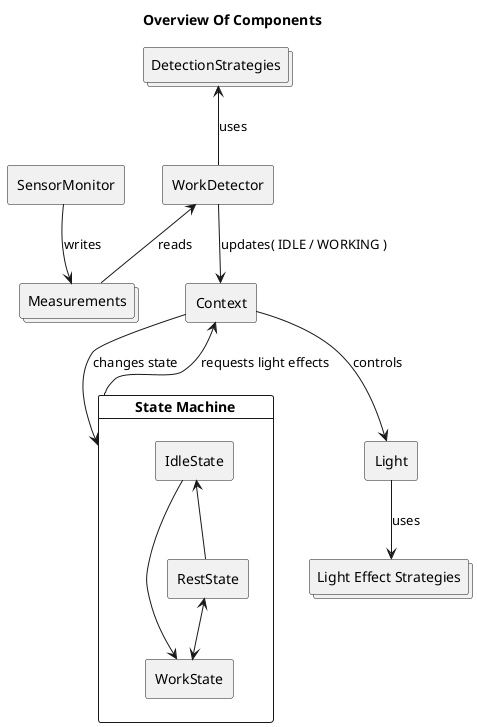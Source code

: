 @startuml

title Overview Of Components

card "State Machine" as sm {
    agent IdleState as idle
    agent WorkState as work
    agent RestState as rest
    idle --> work
    rest <--> work
    idle <-- rest
}
agent Context as context
agent WorkDetector as detector
agent SensorMonitor as monitor
collections Measurements as db
collections "Light Effect Strategies" as strategies
agent Light as light
collections DetectionStrategies as ds

context --> light : controls
light --> strategies : uses
context --> sm : changes state
monitor --> db : writes
detector <-- db : reads
detector --> context: updates( IDLE / WORKING )
context <-- sm : requests light effects
ds <-- detector : uses

@enduml